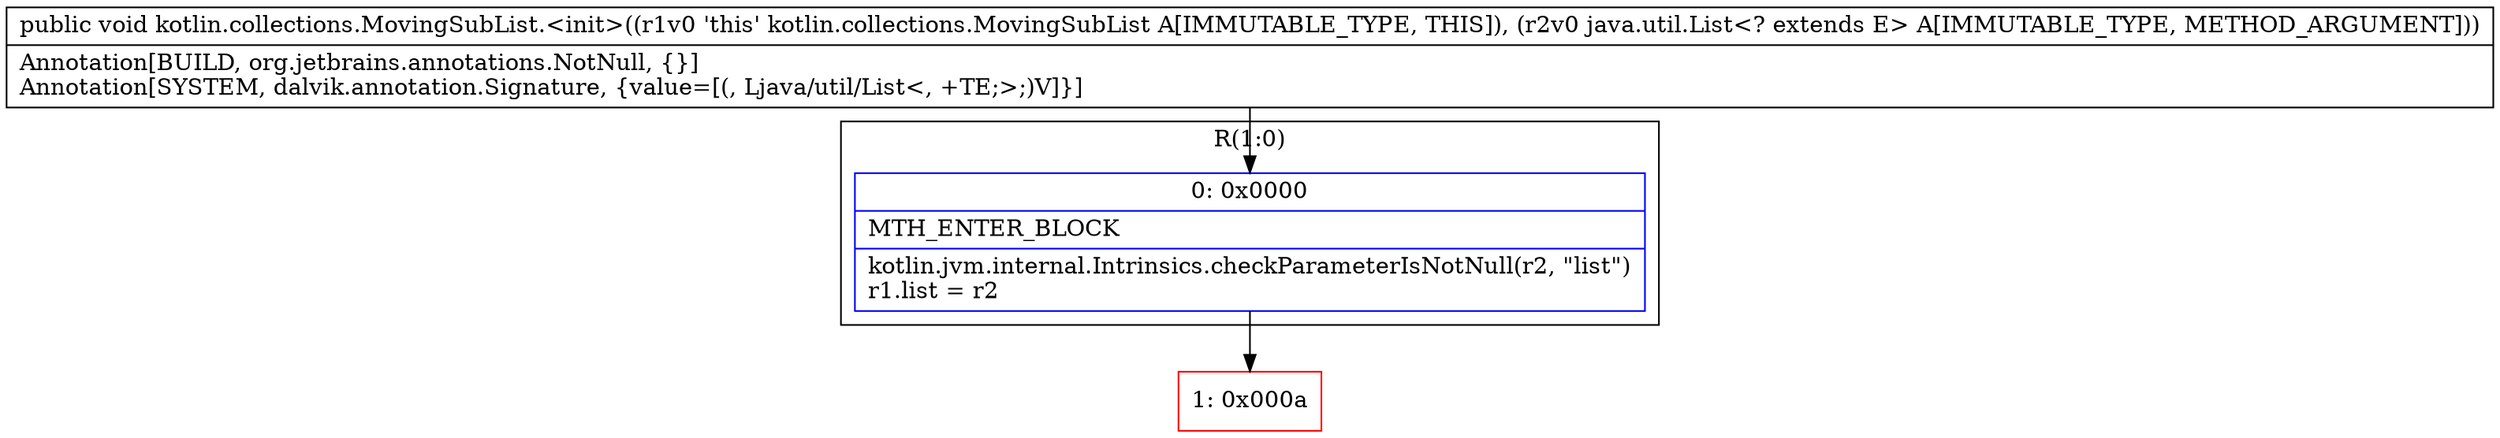 digraph "CFG forkotlin.collections.MovingSubList.\<init\>(Ljava\/util\/List;)V" {
subgraph cluster_Region_914960256 {
label = "R(1:0)";
node [shape=record,color=blue];
Node_0 [shape=record,label="{0\:\ 0x0000|MTH_ENTER_BLOCK\l|kotlin.jvm.internal.Intrinsics.checkParameterIsNotNull(r2, \"list\")\lr1.list = r2\l}"];
}
Node_1 [shape=record,color=red,label="{1\:\ 0x000a}"];
MethodNode[shape=record,label="{public void kotlin.collections.MovingSubList.\<init\>((r1v0 'this' kotlin.collections.MovingSubList A[IMMUTABLE_TYPE, THIS]), (r2v0 java.util.List\<? extends E\> A[IMMUTABLE_TYPE, METHOD_ARGUMENT]))  | Annotation[BUILD, org.jetbrains.annotations.NotNull, \{\}]\lAnnotation[SYSTEM, dalvik.annotation.Signature, \{value=[(, Ljava\/util\/List\<, +TE;\>;)V]\}]\l}"];
MethodNode -> Node_0;
Node_0 -> Node_1;
}

